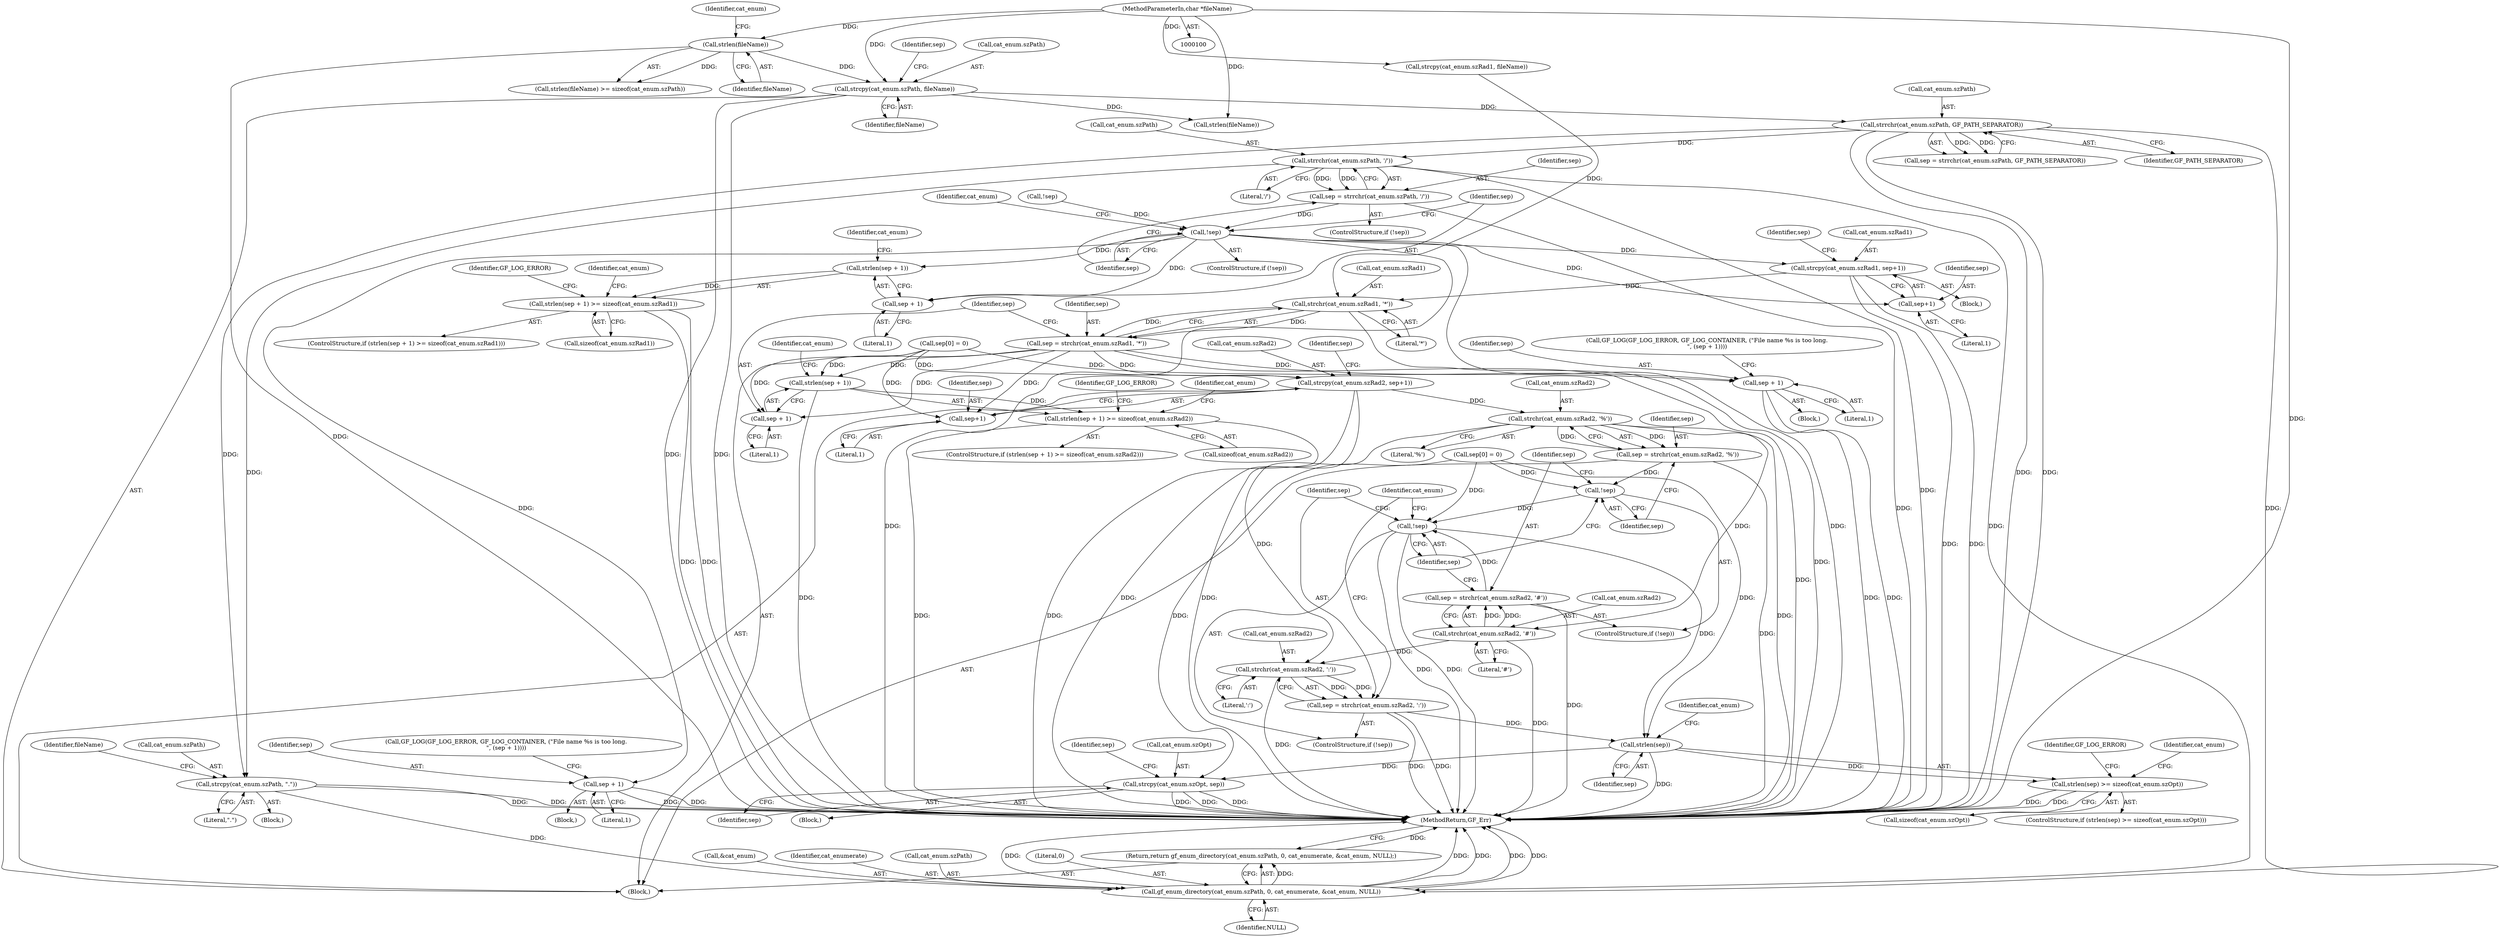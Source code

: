 digraph "0_gpac_35ab4475a7df9b2a4bcab235e379c0c3ec543658@API" {
"1000187" [label="(Call,strrchr(cat_enum.szPath, '/'))"];
"1000177" [label="(Call,strrchr(cat_enum.szPath, GF_PATH_SEPARATOR))"];
"1000170" [label="(Call,strcpy(cat_enum.szPath, fileName))"];
"1000155" [label="(Call,strlen(fileName))"];
"1000102" [label="(MethodParameterIn,char *fileName)"];
"1000185" [label="(Call,sep = strrchr(cat_enum.szPath, '/'))"];
"1000193" [label="(Call,!sep)"];
"1000227" [label="(Call,strlen(sep + 1))"];
"1000226" [label="(Call,strlen(sep + 1) >= sizeof(cat_enum.szRad1))"];
"1000228" [label="(Call,sep + 1)"];
"1000241" [label="(Call,sep + 1)"];
"1000246" [label="(Call,strcpy(cat_enum.szRad1, sep+1))"];
"1000260" [label="(Call,strchr(cat_enum.szRad1, '*'))"];
"1000258" [label="(Call,sep = strchr(cat_enum.szRad1, '*'))"];
"1000267" [label="(Call,strlen(sep + 1))"];
"1000266" [label="(Call,strlen(sep + 1) >= sizeof(cat_enum.szRad2))"];
"1000268" [label="(Call,sep + 1)"];
"1000281" [label="(Call,sep + 1)"];
"1000286" [label="(Call,strcpy(cat_enum.szRad2, sep+1))"];
"1000300" [label="(Call,strchr(cat_enum.szRad2, '%'))"];
"1000298" [label="(Call,sep = strchr(cat_enum.szRad2, '%'))"];
"1000306" [label="(Call,!sep)"];
"1000316" [label="(Call,!sep)"];
"1000335" [label="(Call,strlen(sep))"];
"1000334" [label="(Call,strlen(sep) >= sizeof(cat_enum.szOpt))"];
"1000350" [label="(Call,strcpy(cat_enum.szOpt, sep))"];
"1000310" [label="(Call,strchr(cat_enum.szRad2, '#'))"];
"1000308" [label="(Call,sep = strchr(cat_enum.szRad2, '#'))"];
"1000320" [label="(Call,strchr(cat_enum.szRad2, ':'))"];
"1000318" [label="(Call,sep = strchr(cat_enum.szRad2, ':'))"];
"1000290" [label="(Call,sep+1)"];
"1000250" [label="(Call,sep+1)"];
"1000196" [label="(Call,strcpy(cat_enum.szPath, \".\"))"];
"1000361" [label="(Call,gf_enum_directory(cat_enum.szPath, 0, cat_enumerate, &cat_enum, NULL))"];
"1000360" [label="(Return,return gf_enum_directory(cat_enum.szPath, 0, cat_enumerate, &cat_enum, NULL);)"];
"1000287" [label="(Call,cat_enum.szRad2)"];
"1000333" [label="(ControlStructure,if (strlen(sep) >= sizeof(cat_enum.szOpt)))"];
"1000195" [label="(Block,)"];
"1000227" [label="(Call,strlen(sep + 1))"];
"1000316" [label="(Call,!sep)"];
"1000315" [label="(ControlStructure,if (!sep))"];
"1000185" [label="(Call,sep = strrchr(cat_enum.szPath, '/'))"];
"1000351" [label="(Call,cat_enum.szOpt)"];
"1000369" [label="(Identifier,NULL)"];
"1000110" [label="(Block,)"];
"1000155" [label="(Call,strlen(fileName))"];
"1000320" [label="(Call,strchr(cat_enum.szRad2, ':'))"];
"1000293" [label="(Call,sep[0] = 0)"];
"1000218" [label="(Call,strcpy(cat_enum.szRad1, fileName))"];
"1000307" [label="(Identifier,sep)"];
"1000354" [label="(Identifier,sep)"];
"1000317" [label="(Identifier,sep)"];
"1000259" [label="(Identifier,sep)"];
"1000357" [label="(Identifier,sep)"];
"1000186" [label="(Identifier,sep)"];
"1000334" [label="(Call,strlen(sep) >= sizeof(cat_enum.szOpt))"];
"1000177" [label="(Call,strrchr(cat_enum.szPath, GF_PATH_SEPARATOR))"];
"1000276" [label="(Call,GF_LOG(GF_LOG_ERROR, GF_LOG_CONTAINER, (\"File name %s is too long.\n\", (sep + 1))))"];
"1000281" [label="(Call,sep + 1)"];
"1000305" [label="(ControlStructure,if (!sep))"];
"1000295" [label="(Identifier,sep)"];
"1000204" [label="(Identifier,fileName)"];
"1000248" [label="(Identifier,cat_enum)"];
"1000290" [label="(Call,sep+1)"];
"1000291" [label="(Identifier,sep)"];
"1000273" [label="(Identifier,cat_enum)"];
"1000350" [label="(Call,strcpy(cat_enum.szOpt, sep))"];
"1000191" [label="(Literal,'/')"];
"1000251" [label="(Identifier,sep)"];
"1000300" [label="(Call,strchr(cat_enum.szRad2, '%'))"];
"1000154" [label="(Call,strlen(fileName) >= sizeof(cat_enum.szPath))"];
"1000336" [label="(Identifier,sep)"];
"1000193" [label="(Call,!sep)"];
"1000321" [label="(Call,cat_enum.szRad2)"];
"1000176" [label="(Identifier,sep)"];
"1000182" [label="(ControlStructure,if (!sep))"];
"1000203" [label="(Call,strlen(fileName))"];
"1000253" [label="(Call,sep[0] = 0)"];
"1000361" [label="(Call,gf_enum_directory(cat_enum.szPath, 0, cat_enumerate, &cat_enum, NULL))"];
"1000236" [label="(Call,GF_LOG(GF_LOG_ERROR, GF_LOG_CONTAINER, (\"File name %s is too long.\n\", (sep + 1))))"];
"1000367" [label="(Call,&cat_enum)"];
"1000171" [label="(Call,cat_enum.szPath)"];
"1000225" [label="(ControlStructure,if (strlen(sep + 1) >= sizeof(cat_enum.szRad1)))"];
"1000366" [label="(Identifier,cat_enumerate)"];
"1000187" [label="(Call,strrchr(cat_enum.szPath, '/'))"];
"1000200" [label="(Literal,\".\")"];
"1000299" [label="(Identifier,sep)"];
"1000267" [label="(Call,strlen(sep + 1))"];
"1000288" [label="(Identifier,cat_enum)"];
"1000337" [label="(Call,sizeof(cat_enum.szOpt))"];
"1000250" [label="(Call,sep+1)"];
"1000352" [label="(Identifier,cat_enum)"];
"1000370" [label="(MethodReturn,GF_Err)"];
"1000255" [label="(Identifier,sep)"];
"1000194" [label="(Identifier,sep)"];
"1000102" [label="(MethodParameterIn,char *fileName)"];
"1000314" [label="(Literal,'#')"];
"1000188" [label="(Call,cat_enum.szPath)"];
"1000197" [label="(Call,cat_enum.szPath)"];
"1000339" [label="(Identifier,cat_enum)"];
"1000268" [label="(Call,sep + 1)"];
"1000306" [label="(Call,!sep)"];
"1000362" [label="(Call,cat_enum.szPath)"];
"1000301" [label="(Call,cat_enum.szRad2)"];
"1000298" [label="(Call,sep = strchr(cat_enum.szRad2, '%'))"];
"1000226" [label="(Call,strlen(sep + 1) >= sizeof(cat_enum.szRad1))"];
"1000327" [label="(Identifier,cat_enum)"];
"1000170" [label="(Call,strcpy(cat_enum.szPath, fileName))"];
"1000233" [label="(Identifier,cat_enum)"];
"1000237" [label="(Identifier,GF_LOG_ERROR)"];
"1000159" [label="(Identifier,cat_enum)"];
"1000277" [label="(Identifier,GF_LOG_ERROR)"];
"1000192" [label="(ControlStructure,if (!sep))"];
"1000241" [label="(Call,sep + 1)"];
"1000265" [label="(ControlStructure,if (strlen(sep + 1) >= sizeof(cat_enum.szRad2)))"];
"1000252" [label="(Literal,1)"];
"1000181" [label="(Identifier,GF_PATH_SEPARATOR)"];
"1000243" [label="(Literal,1)"];
"1000335" [label="(Call,strlen(sep))"];
"1000319" [label="(Identifier,sep)"];
"1000198" [label="(Identifier,cat_enum)"];
"1000231" [label="(Call,sizeof(cat_enum.szRad1))"];
"1000343" [label="(Identifier,GF_LOG_ERROR)"];
"1000286" [label="(Call,strcpy(cat_enum.szRad2, sep+1))"];
"1000230" [label="(Literal,1)"];
"1000279" [label="(Block,)"];
"1000282" [label="(Identifier,sep)"];
"1000260" [label="(Call,strchr(cat_enum.szRad1, '*'))"];
"1000269" [label="(Identifier,sep)"];
"1000228" [label="(Call,sep + 1)"];
"1000246" [label="(Call,strcpy(cat_enum.szRad1, sep+1))"];
"1000309" [label="(Identifier,sep)"];
"1000261" [label="(Call,cat_enum.szRad1)"];
"1000175" [label="(Call,sep = strrchr(cat_enum.szPath, GF_PATH_SEPARATOR))"];
"1000318" [label="(Call,sep = strchr(cat_enum.szRad2, ':'))"];
"1000229" [label="(Identifier,sep)"];
"1000365" [label="(Literal,0)"];
"1000196" [label="(Call,strcpy(cat_enum.szPath, \".\"))"];
"1000224" [label="(Block,)"];
"1000271" [label="(Call,sizeof(cat_enum.szRad2))"];
"1000174" [label="(Identifier,fileName)"];
"1000360" [label="(Return,return gf_enum_directory(cat_enum.szPath, 0, cat_enumerate, &cat_enum, NULL);)"];
"1000311" [label="(Call,cat_enum.szRad2)"];
"1000270" [label="(Literal,1)"];
"1000239" [label="(Block,)"];
"1000178" [label="(Call,cat_enum.szPath)"];
"1000308" [label="(Call,sep = strchr(cat_enum.szRad2, '#'))"];
"1000324" [label="(Literal,':')"];
"1000242" [label="(Identifier,sep)"];
"1000264" [label="(Literal,'*')"];
"1000258" [label="(Call,sep = strchr(cat_enum.szRad1, '*'))"];
"1000292" [label="(Literal,1)"];
"1000310" [label="(Call,strchr(cat_enum.szRad2, '#'))"];
"1000332" [label="(Block,)"];
"1000156" [label="(Identifier,fileName)"];
"1000304" [label="(Literal,'%')"];
"1000247" [label="(Call,cat_enum.szRad1)"];
"1000266" [label="(Call,strlen(sep + 1) >= sizeof(cat_enum.szRad2))"];
"1000283" [label="(Literal,1)"];
"1000183" [label="(Call,!sep)"];
"1000187" -> "1000185"  [label="AST: "];
"1000187" -> "1000191"  [label="CFG: "];
"1000188" -> "1000187"  [label="AST: "];
"1000191" -> "1000187"  [label="AST: "];
"1000185" -> "1000187"  [label="CFG: "];
"1000187" -> "1000370"  [label="DDG: "];
"1000187" -> "1000185"  [label="DDG: "];
"1000187" -> "1000185"  [label="DDG: "];
"1000177" -> "1000187"  [label="DDG: "];
"1000187" -> "1000196"  [label="DDG: "];
"1000187" -> "1000361"  [label="DDG: "];
"1000177" -> "1000175"  [label="AST: "];
"1000177" -> "1000181"  [label="CFG: "];
"1000178" -> "1000177"  [label="AST: "];
"1000181" -> "1000177"  [label="AST: "];
"1000175" -> "1000177"  [label="CFG: "];
"1000177" -> "1000370"  [label="DDG: "];
"1000177" -> "1000370"  [label="DDG: "];
"1000177" -> "1000175"  [label="DDG: "];
"1000177" -> "1000175"  [label="DDG: "];
"1000170" -> "1000177"  [label="DDG: "];
"1000177" -> "1000196"  [label="DDG: "];
"1000177" -> "1000361"  [label="DDG: "];
"1000170" -> "1000110"  [label="AST: "];
"1000170" -> "1000174"  [label="CFG: "];
"1000171" -> "1000170"  [label="AST: "];
"1000174" -> "1000170"  [label="AST: "];
"1000176" -> "1000170"  [label="CFG: "];
"1000170" -> "1000370"  [label="DDG: "];
"1000170" -> "1000370"  [label="DDG: "];
"1000155" -> "1000170"  [label="DDG: "];
"1000102" -> "1000170"  [label="DDG: "];
"1000170" -> "1000203"  [label="DDG: "];
"1000155" -> "1000154"  [label="AST: "];
"1000155" -> "1000156"  [label="CFG: "];
"1000156" -> "1000155"  [label="AST: "];
"1000159" -> "1000155"  [label="CFG: "];
"1000155" -> "1000370"  [label="DDG: "];
"1000155" -> "1000154"  [label="DDG: "];
"1000102" -> "1000155"  [label="DDG: "];
"1000102" -> "1000100"  [label="AST: "];
"1000102" -> "1000370"  [label="DDG: "];
"1000102" -> "1000203"  [label="DDG: "];
"1000102" -> "1000218"  [label="DDG: "];
"1000185" -> "1000182"  [label="AST: "];
"1000186" -> "1000185"  [label="AST: "];
"1000194" -> "1000185"  [label="CFG: "];
"1000185" -> "1000370"  [label="DDG: "];
"1000185" -> "1000193"  [label="DDG: "];
"1000193" -> "1000192"  [label="AST: "];
"1000193" -> "1000194"  [label="CFG: "];
"1000194" -> "1000193"  [label="AST: "];
"1000198" -> "1000193"  [label="CFG: "];
"1000229" -> "1000193"  [label="CFG: "];
"1000193" -> "1000370"  [label="DDG: "];
"1000193" -> "1000370"  [label="DDG: "];
"1000183" -> "1000193"  [label="DDG: "];
"1000193" -> "1000227"  [label="DDG: "];
"1000193" -> "1000228"  [label="DDG: "];
"1000193" -> "1000241"  [label="DDG: "];
"1000193" -> "1000246"  [label="DDG: "];
"1000193" -> "1000250"  [label="DDG: "];
"1000227" -> "1000226"  [label="AST: "];
"1000227" -> "1000228"  [label="CFG: "];
"1000228" -> "1000227"  [label="AST: "];
"1000233" -> "1000227"  [label="CFG: "];
"1000227" -> "1000226"  [label="DDG: "];
"1000226" -> "1000225"  [label="AST: "];
"1000226" -> "1000231"  [label="CFG: "];
"1000231" -> "1000226"  [label="AST: "];
"1000237" -> "1000226"  [label="CFG: "];
"1000248" -> "1000226"  [label="CFG: "];
"1000226" -> "1000370"  [label="DDG: "];
"1000226" -> "1000370"  [label="DDG: "];
"1000228" -> "1000230"  [label="CFG: "];
"1000229" -> "1000228"  [label="AST: "];
"1000230" -> "1000228"  [label="AST: "];
"1000241" -> "1000239"  [label="AST: "];
"1000241" -> "1000243"  [label="CFG: "];
"1000242" -> "1000241"  [label="AST: "];
"1000243" -> "1000241"  [label="AST: "];
"1000236" -> "1000241"  [label="CFG: "];
"1000241" -> "1000370"  [label="DDG: "];
"1000241" -> "1000370"  [label="DDG: "];
"1000246" -> "1000224"  [label="AST: "];
"1000246" -> "1000250"  [label="CFG: "];
"1000247" -> "1000246"  [label="AST: "];
"1000250" -> "1000246"  [label="AST: "];
"1000255" -> "1000246"  [label="CFG: "];
"1000246" -> "1000370"  [label="DDG: "];
"1000246" -> "1000370"  [label="DDG: "];
"1000246" -> "1000260"  [label="DDG: "];
"1000260" -> "1000258"  [label="AST: "];
"1000260" -> "1000264"  [label="CFG: "];
"1000261" -> "1000260"  [label="AST: "];
"1000264" -> "1000260"  [label="AST: "];
"1000258" -> "1000260"  [label="CFG: "];
"1000260" -> "1000370"  [label="DDG: "];
"1000260" -> "1000258"  [label="DDG: "];
"1000260" -> "1000258"  [label="DDG: "];
"1000218" -> "1000260"  [label="DDG: "];
"1000258" -> "1000110"  [label="AST: "];
"1000259" -> "1000258"  [label="AST: "];
"1000269" -> "1000258"  [label="CFG: "];
"1000258" -> "1000370"  [label="DDG: "];
"1000258" -> "1000267"  [label="DDG: "];
"1000258" -> "1000268"  [label="DDG: "];
"1000258" -> "1000281"  [label="DDG: "];
"1000258" -> "1000286"  [label="DDG: "];
"1000258" -> "1000290"  [label="DDG: "];
"1000267" -> "1000266"  [label="AST: "];
"1000267" -> "1000268"  [label="CFG: "];
"1000268" -> "1000267"  [label="AST: "];
"1000273" -> "1000267"  [label="CFG: "];
"1000267" -> "1000370"  [label="DDG: "];
"1000267" -> "1000266"  [label="DDG: "];
"1000253" -> "1000267"  [label="DDG: "];
"1000266" -> "1000265"  [label="AST: "];
"1000266" -> "1000271"  [label="CFG: "];
"1000271" -> "1000266"  [label="AST: "];
"1000277" -> "1000266"  [label="CFG: "];
"1000288" -> "1000266"  [label="CFG: "];
"1000266" -> "1000370"  [label="DDG: "];
"1000266" -> "1000370"  [label="DDG: "];
"1000268" -> "1000270"  [label="CFG: "];
"1000269" -> "1000268"  [label="AST: "];
"1000270" -> "1000268"  [label="AST: "];
"1000253" -> "1000268"  [label="DDG: "];
"1000281" -> "1000279"  [label="AST: "];
"1000281" -> "1000283"  [label="CFG: "];
"1000282" -> "1000281"  [label="AST: "];
"1000283" -> "1000281"  [label="AST: "];
"1000276" -> "1000281"  [label="CFG: "];
"1000281" -> "1000370"  [label="DDG: "];
"1000281" -> "1000370"  [label="DDG: "];
"1000253" -> "1000281"  [label="DDG: "];
"1000286" -> "1000110"  [label="AST: "];
"1000286" -> "1000290"  [label="CFG: "];
"1000287" -> "1000286"  [label="AST: "];
"1000290" -> "1000286"  [label="AST: "];
"1000295" -> "1000286"  [label="CFG: "];
"1000286" -> "1000370"  [label="DDG: "];
"1000286" -> "1000370"  [label="DDG: "];
"1000253" -> "1000286"  [label="DDG: "];
"1000286" -> "1000300"  [label="DDG: "];
"1000300" -> "1000298"  [label="AST: "];
"1000300" -> "1000304"  [label="CFG: "];
"1000301" -> "1000300"  [label="AST: "];
"1000304" -> "1000300"  [label="AST: "];
"1000298" -> "1000300"  [label="CFG: "];
"1000300" -> "1000370"  [label="DDG: "];
"1000300" -> "1000298"  [label="DDG: "];
"1000300" -> "1000298"  [label="DDG: "];
"1000300" -> "1000310"  [label="DDG: "];
"1000300" -> "1000320"  [label="DDG: "];
"1000298" -> "1000110"  [label="AST: "];
"1000299" -> "1000298"  [label="AST: "];
"1000307" -> "1000298"  [label="CFG: "];
"1000298" -> "1000370"  [label="DDG: "];
"1000298" -> "1000306"  [label="DDG: "];
"1000306" -> "1000305"  [label="AST: "];
"1000306" -> "1000307"  [label="CFG: "];
"1000307" -> "1000306"  [label="AST: "];
"1000309" -> "1000306"  [label="CFG: "];
"1000317" -> "1000306"  [label="CFG: "];
"1000293" -> "1000306"  [label="DDG: "];
"1000306" -> "1000316"  [label="DDG: "];
"1000316" -> "1000315"  [label="AST: "];
"1000316" -> "1000317"  [label="CFG: "];
"1000317" -> "1000316"  [label="AST: "];
"1000319" -> "1000316"  [label="CFG: "];
"1000327" -> "1000316"  [label="CFG: "];
"1000316" -> "1000370"  [label="DDG: "];
"1000316" -> "1000370"  [label="DDG: "];
"1000308" -> "1000316"  [label="DDG: "];
"1000293" -> "1000316"  [label="DDG: "];
"1000316" -> "1000335"  [label="DDG: "];
"1000335" -> "1000334"  [label="AST: "];
"1000335" -> "1000336"  [label="CFG: "];
"1000336" -> "1000335"  [label="AST: "];
"1000339" -> "1000335"  [label="CFG: "];
"1000335" -> "1000370"  [label="DDG: "];
"1000335" -> "1000334"  [label="DDG: "];
"1000293" -> "1000335"  [label="DDG: "];
"1000318" -> "1000335"  [label="DDG: "];
"1000335" -> "1000350"  [label="DDG: "];
"1000334" -> "1000333"  [label="AST: "];
"1000334" -> "1000337"  [label="CFG: "];
"1000337" -> "1000334"  [label="AST: "];
"1000343" -> "1000334"  [label="CFG: "];
"1000352" -> "1000334"  [label="CFG: "];
"1000334" -> "1000370"  [label="DDG: "];
"1000334" -> "1000370"  [label="DDG: "];
"1000350" -> "1000332"  [label="AST: "];
"1000350" -> "1000354"  [label="CFG: "];
"1000351" -> "1000350"  [label="AST: "];
"1000354" -> "1000350"  [label="AST: "];
"1000357" -> "1000350"  [label="CFG: "];
"1000350" -> "1000370"  [label="DDG: "];
"1000350" -> "1000370"  [label="DDG: "];
"1000350" -> "1000370"  [label="DDG: "];
"1000293" -> "1000350"  [label="DDG: "];
"1000310" -> "1000308"  [label="AST: "];
"1000310" -> "1000314"  [label="CFG: "];
"1000311" -> "1000310"  [label="AST: "];
"1000314" -> "1000310"  [label="AST: "];
"1000308" -> "1000310"  [label="CFG: "];
"1000310" -> "1000370"  [label="DDG: "];
"1000310" -> "1000308"  [label="DDG: "];
"1000310" -> "1000308"  [label="DDG: "];
"1000310" -> "1000320"  [label="DDG: "];
"1000308" -> "1000305"  [label="AST: "];
"1000309" -> "1000308"  [label="AST: "];
"1000317" -> "1000308"  [label="CFG: "];
"1000308" -> "1000370"  [label="DDG: "];
"1000320" -> "1000318"  [label="AST: "];
"1000320" -> "1000324"  [label="CFG: "];
"1000321" -> "1000320"  [label="AST: "];
"1000324" -> "1000320"  [label="AST: "];
"1000318" -> "1000320"  [label="CFG: "];
"1000320" -> "1000370"  [label="DDG: "];
"1000320" -> "1000318"  [label="DDG: "];
"1000320" -> "1000318"  [label="DDG: "];
"1000318" -> "1000315"  [label="AST: "];
"1000319" -> "1000318"  [label="AST: "];
"1000327" -> "1000318"  [label="CFG: "];
"1000318" -> "1000370"  [label="DDG: "];
"1000318" -> "1000370"  [label="DDG: "];
"1000290" -> "1000292"  [label="CFG: "];
"1000291" -> "1000290"  [label="AST: "];
"1000292" -> "1000290"  [label="AST: "];
"1000253" -> "1000290"  [label="DDG: "];
"1000250" -> "1000252"  [label="CFG: "];
"1000251" -> "1000250"  [label="AST: "];
"1000252" -> "1000250"  [label="AST: "];
"1000196" -> "1000195"  [label="AST: "];
"1000196" -> "1000200"  [label="CFG: "];
"1000197" -> "1000196"  [label="AST: "];
"1000200" -> "1000196"  [label="AST: "];
"1000204" -> "1000196"  [label="CFG: "];
"1000196" -> "1000370"  [label="DDG: "];
"1000196" -> "1000370"  [label="DDG: "];
"1000196" -> "1000361"  [label="DDG: "];
"1000361" -> "1000360"  [label="AST: "];
"1000361" -> "1000369"  [label="CFG: "];
"1000362" -> "1000361"  [label="AST: "];
"1000365" -> "1000361"  [label="AST: "];
"1000366" -> "1000361"  [label="AST: "];
"1000367" -> "1000361"  [label="AST: "];
"1000369" -> "1000361"  [label="AST: "];
"1000360" -> "1000361"  [label="CFG: "];
"1000361" -> "1000370"  [label="DDG: "];
"1000361" -> "1000370"  [label="DDG: "];
"1000361" -> "1000370"  [label="DDG: "];
"1000361" -> "1000370"  [label="DDG: "];
"1000361" -> "1000370"  [label="DDG: "];
"1000361" -> "1000360"  [label="DDG: "];
"1000360" -> "1000110"  [label="AST: "];
"1000370" -> "1000360"  [label="CFG: "];
"1000360" -> "1000370"  [label="DDG: "];
}
